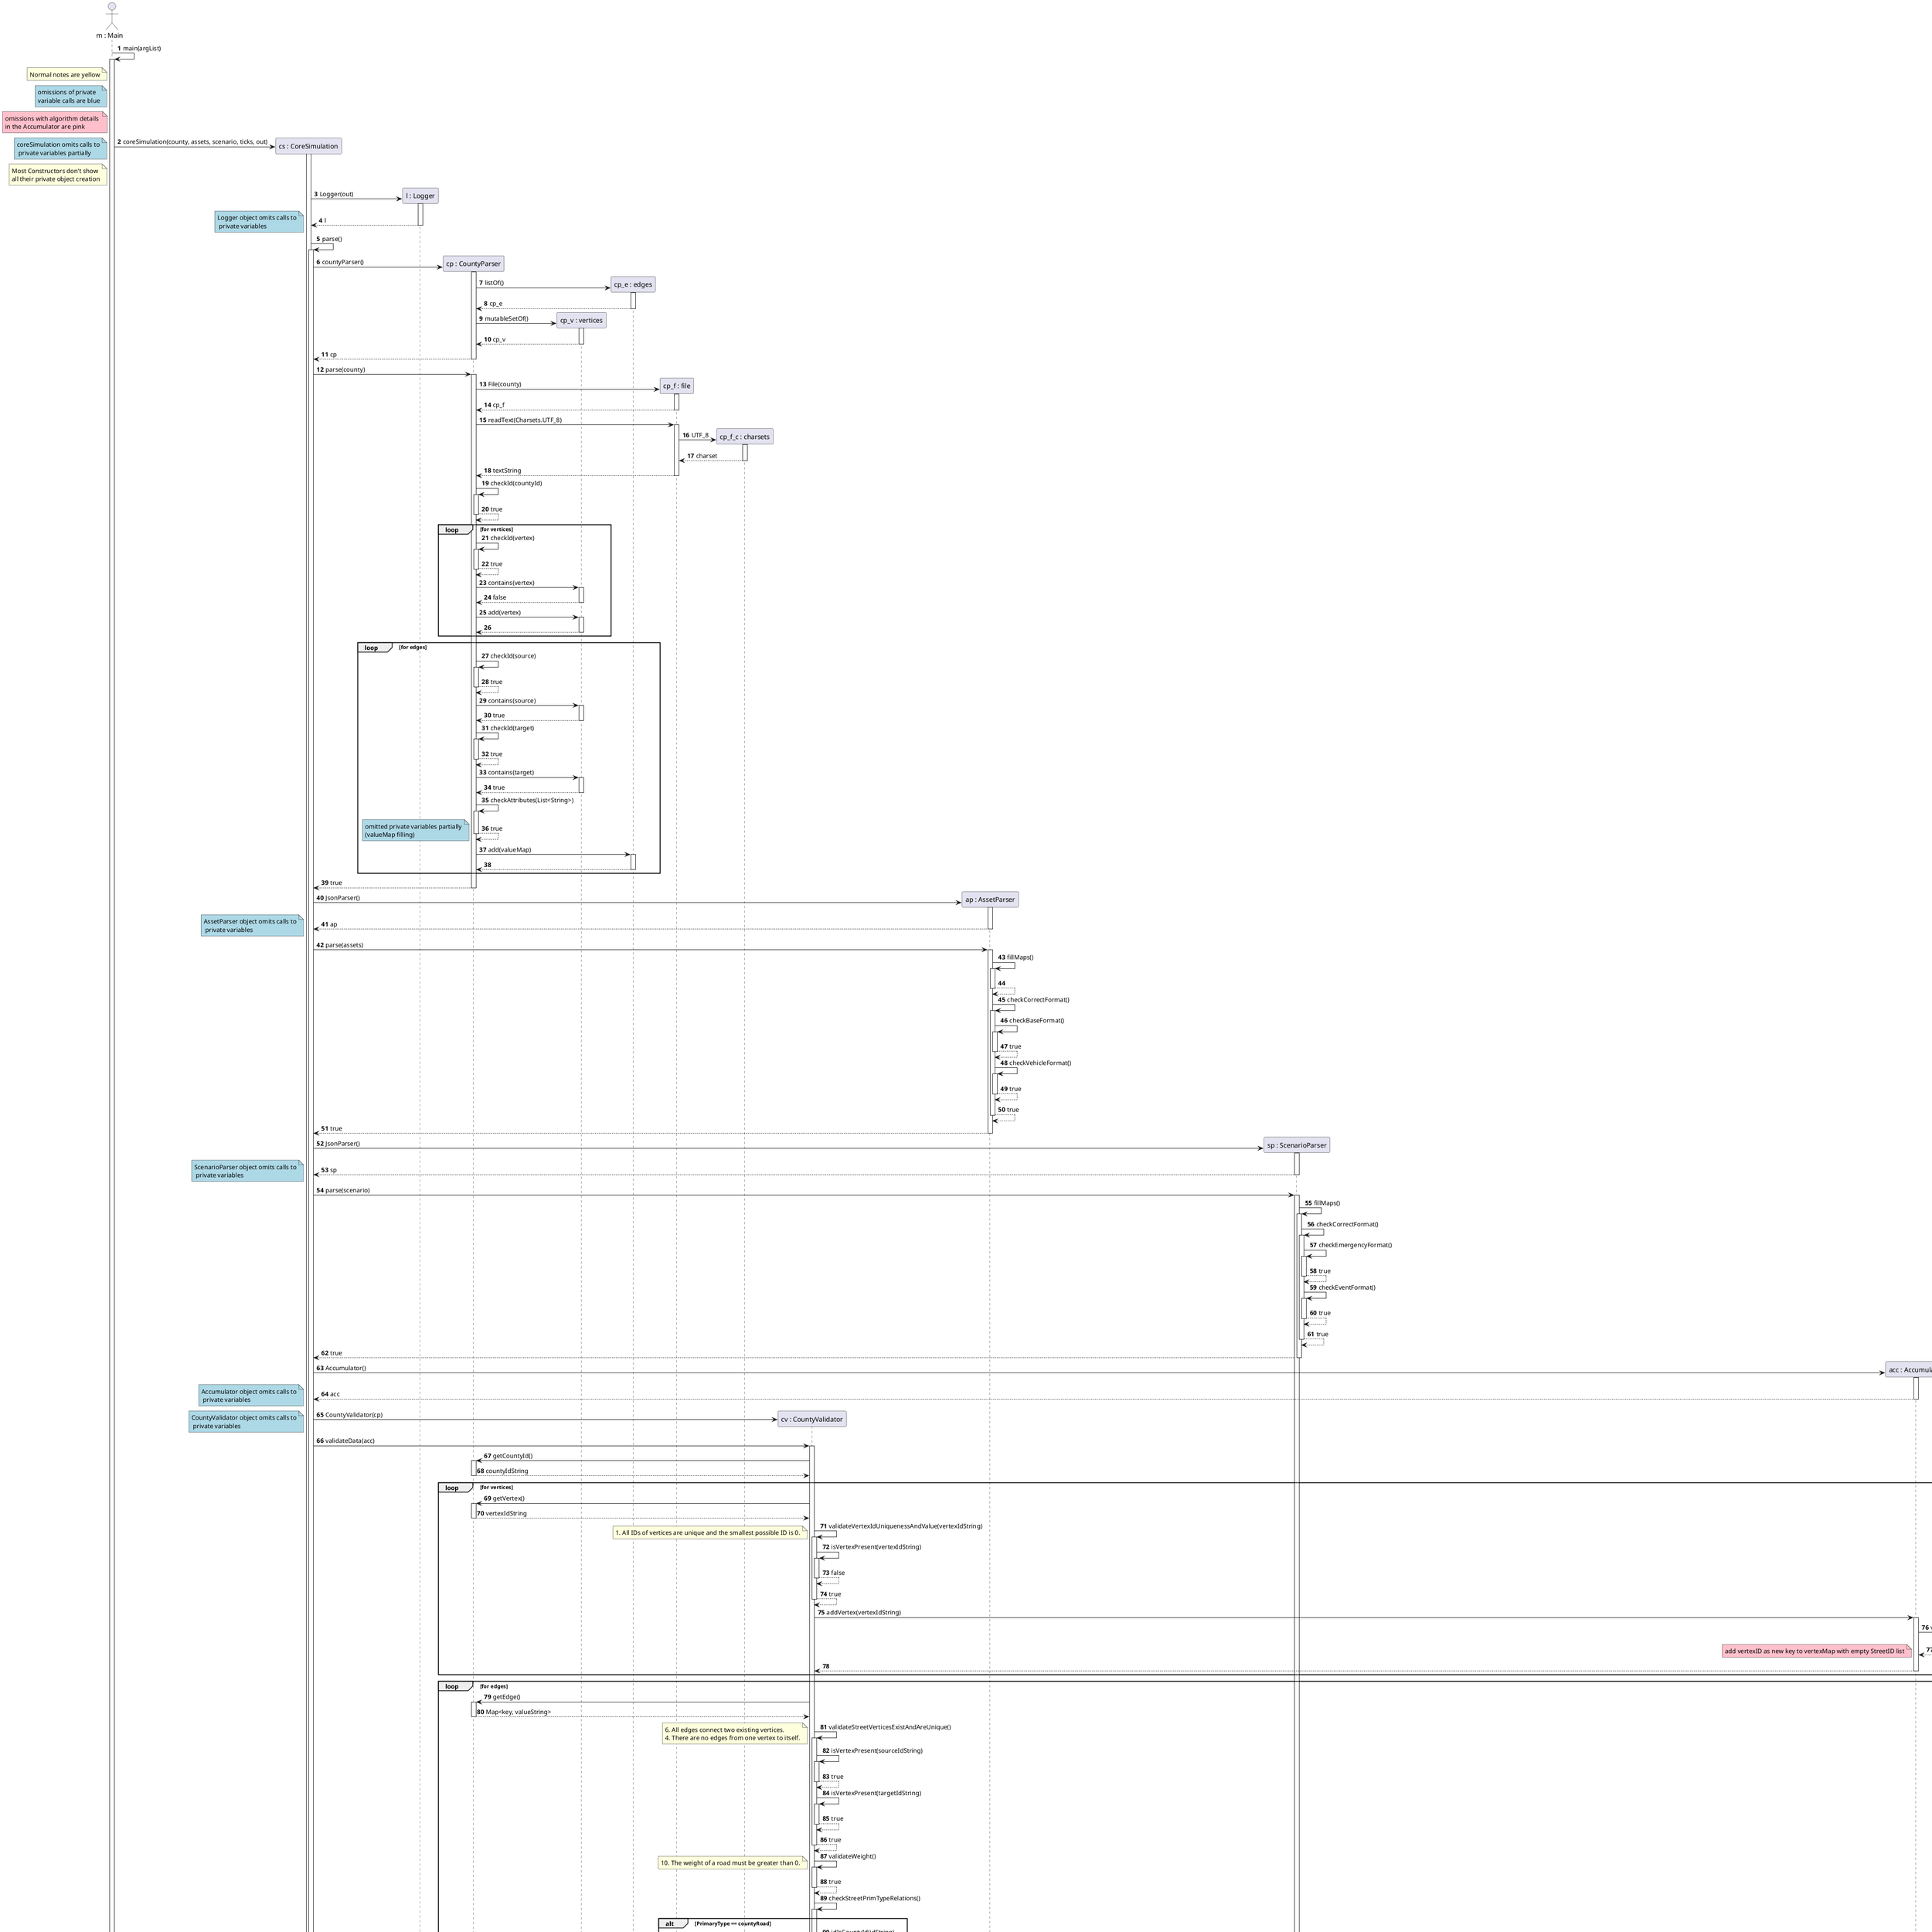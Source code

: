 @startuml

autoactivate on
autonumber

/'Define participants'/
actor "m : Main " as m
participant "cs : CoreSimulation" as cs
participant "l : Logger" as l

participant "cp : CountyParser" as cp
participant "cp_v : vertices" as cp_v
participant "cp_e : edges" as cp_e
participant "cp_f : file" as cp_f
participant "cp_f_c : charsets" as cp_f_c
participant "cv : CountyValidator" as cv

participant "ap : AssetParser" as ap
participant "sv : StationValidator" as sv

participant "vv : VehicleValidator" as vv

participant "sp : ScenarioParser" as sp
participant "emv : EmergencyValidator" as emv
participant "emv_ce : currentEmergency" as emv_ce
participant "emv_ei : emergencyIds" as emv_ei
participant "evv : EventValidator" as evv

participant "acc : Accumulator" as acc
participant "cou : County" as cou
participant "f : Finder" as f
participant "emc : EMC" as emc

participant "rf_a : AccidentRequirementFactory" as rf_a
participant "rf_c : CrimeRequirementFactory" as rf_c
participant "rf_m : MedicalRequirementFactory" as rf_m
participant "rf_f : FireRequirementFactory" as rf_f


m -> m: main(argList)
note left of m: Normal notes are yellow
note left of m #LightBlue: omissions of private \nvariable calls are blue
note left of m #Pink: omissions with algorithm details \nin the Accumulator are pink
m -> cs **: coreSimulation(county, assets, scenario, ticks, out)
activate cs
note left#LightBlue: coreSimulation omits calls to\n private variables partially
note left of m: Most Constructors don't show \nall their private object creation
/'create logger'/
cs -> l**: Logger(out)
activate l
l --> cs: l
deactivate l
note left#LightBlue: Logger object omits calls to\n private variables

/'start parsing'/
cs -> cs: parse()

/'invoke a DOT Parser for CountyFile'/
cs -> cp **: countyParser()
activate cp
cp -> cp_e**: listOf()
activate cp_e
cp_e --> cp: cp_e
deactivate cp_e
cp -> cp_v**: mutableSetOf()
activate cp_v
cp_v --> cp: cp_v
deactivate cp_v
cp --> cs: cp
deactivate cp
cs -> cp: parse(county)
cp -> cp_f**: File(county)
activate cp_f
cp_f --> cp: cp_f
deactivate cp_f
cp -> cp_f: readText(Charsets.UTF_8)
cp_f -> cp_f_c**: UTF_8
activate cp_f_c
cp_f_c --> cp_f: charset
deactivate cp_f_c
cp_f --> cp: textString
cp -> cp: checkId(countyId)
cp --> cp: true
loop for vertices
cp -> cp: checkId(vertex)
cp --> cp: true
cp -> cp_v: contains(vertex)
cp_v --> cp: false
cp -> cp_v: add(vertex)
cp_v --> cp:
end
loop for edges
cp -> cp: checkId(source)
cp --> cp: true
cp -> cp_v: contains(source)
cp_v --> cp: true
cp -> cp: checkId(target)
cp --> cp: true
cp -> cp_v: contains(target)
cp_v --> cp: true
cp -> cp: checkAttributes(List<String>)
cp --> cp: true
note left#LightBlue: omitted private variables partially\n(valueMap filling)
cp -> cp_e: add(valueMap)
cp_e --> cp:
end
cp --> cs: true
/'
    class CountyParser {
        -countyId: String
        -vertices: List<Int>
        -edges: List<Map<String, String>>
        +parse(String filepath): Boolean
        -checkId(String id): Boolean
        -checkAttributes(String attr): Boolean
        +getVertex(): Int?
        +getEdge(): Map<String, String>?
        +getCountyId(): String
    }
'/

/'invoke a JSON parser for the AssetFile'/
cs -> ap**: JsonParser()
activate ap
ap --> cs: ap
deactivate ap
note left#LightBlue: AssetParser object omits calls to\n private variables
cs -> ap: parse(assets)
ap -> ap: fillMaps()
ap --> ap:
ap -> ap: checkCorrectFormat()
ap -> ap: checkBaseFormat()
ap --> ap: true
ap -> ap: checkVehicleFormat()
ap --> ap: true
ap --> ap: true
ap --> cs: true

/'invoke a JSON parser for the ScenarioFile'/
cs -> sp**: JsonParser()
activate sp
sp --> cs: sp
deactivate sp
note left#LightBlue: ScenarioParser object omits calls to\n private variables
cs -> sp: parse(scenario)
sp -> sp: fillMaps()
sp -> sp: checkCorrectFormat()
sp -> sp: checkEmergencyFormat()
sp --> sp: true
sp -> sp: checkEventFormat()
sp --> sp: true
sp --> sp: true
sp --> cs: true
/'
    class JsonParser {
        -arrayMap: Map<String, Array<JsonObject>>
        -currentKey: String?
        -indexMap: Map<String, Int>
        +parse(String filepath): Boolean
        +loadNext(String arrayNameString)
        +isValuePresent(String valueKey): Boolean
        +getValue(String valueKey): Unit
        +getCurrentIndex(): Int
        -fillMaps()
    }
'/


/'invoke a Accumulator'/
cs -> acc**: Accumulator()
activate acc
acc --> cs: acc
deactivate acc
note left#LightBlue: Accumulator object omits calls to\n private variables


/'Validate CountyFile'/
/'- run validate function'/
cs -> cv**: CountyValidator(cp)
note left#LightBlue: CountyValidator object omits calls to\n private variables
cs -> cv: validateData(acc)
cv -> cp: getCountyId()
cp --> cv: countyIdString
loop for vertices
cv -> cp: getVertex()
cp --> cv: vertexIdString
cv -> cv: validateVertexIdUniquenessAndValue(vertexIdString)
note left: 1. All IDs of vertices are unique and the smallest possible ID is 0.
cv -> cv: isVertexPresent(vertexIdString)
cv --> cv: false
cv --> cv: true
cv -> acc: addVertex(vertexIdString)
acc -> vertexID**: vertexID(vertexIdString)
activate vertexID
vertexID --> acc: vertexID
deactivate vertexID
note left #Pink: add vertexID as new key to vertexMap with empty StreetID list
acc --> cv:
end
loop for edges
cv -> cp: getEdge()
cp --> cv: Map<key, valueString>
cv -> cv: validateStreetVerticesExistAndAreUnique()
note left: 6. All edges connect two existing vertices.\n4. There are no edges from one vertex to itself.
cv -> cv: isVertexPresent(sourceIdString)
cv --> cv: true
cv -> cv: isVertexPresent(targetIdString)
cv --> cv: true
cv --> cv: true
cv -> cv: validateWeight()
note left: 10. The weight of a road must be greater than 0.
cv --> cv: true
cv -> cv: checkStreetPrimTypeRelations()
alt PrimaryType == countyRoad
cv -> cv: idIsCountyId(idString)
cv --> cv: true
else PrimareType == sideStreet OR mainStreet
cv -> cv: idIsCountyId(idString)
note left: 13. No village name is equal to a county name.
cv --> cv: false
end
cv --> cv: true
cv -> cv: validateHeight()
note left: 11. The height of a road is at least 1.\n12. The height of a tunnel is at most 3.
cv --> cv: true
cv -> cv: doesRoadExistInVillage(roadIdString, villageIdString)
note left: 3. The road name is unique within a village.
cv --> cv: false
cv -> acc: addStreet(Map<key, valueString>)
acc -> streetID**: StreetID(source, target)
activate streetID
streetID --> acc: streetID
deactivate streetID
acc -> sourceID**: VertexID(source)
activate sourceID
sourceID --> acc: sourceID
deactivate sourceID
acc -> targetID**: VertexID(target)
activate targetID
targetID --> acc: targetID
deactivate targetID
acc -> primaryType**: StreetPrimaryType.???
activate primaryType
primaryType --> acc: primaryType
deactivate primaryType
note left #Pink: look up which street type and convert to enum
acc -> secondaryType**: StreetSecondaryType.???
activate secondaryType
secondaryType --> acc: secondaryType
deactivate secondaryType
acc -> street**: Street(streetID, sourceID, targetID, weight, name, height, primaryType, secondaryType)
activate street
street --> acc: street
deactivate street
note left #Pink: add streetID as new key to streetMap with street as value\nadd streetID to source and target Lists in vertexMap \nadd streetID to village map List for corresponding village key
acc --> cv:
end
cv -> cv: checkSideStreetFulfilled()
note left: 9. There is at least one sideStreet on the map.
cv --> cv: true
cv -> cv: areVerticesUniqueToVillage()
note left: 7. All edges connected to the same vertex belong to the same village or are a countyRoad.
cv --> cv: true
cv -> cv: verticesAreInterconnected()
note left: 2. Each vertex is connected to at least one other vertex.
cv --> cv: true
cv -> cv: noDoubleEdging()
note left: 5. There is at most one edge between two vertices.
cv --> cv: true
cv -> cv: eachVillageHasMainStreet()
note left: 8. Each village has at least one road with type mainStreet.
cv --> cv: true
/'
'/

cv --> cs: acc
cs -> l: initInfo(county, true)
l --> cs:

/'Validate AssetFile'/
/'  -parser: JsonParser
            +validateData(Accumulator sb): Accumulator
            -validateIdAndUniqueness()
            -validateId()
            -validateType()
            -validateStaff()
            -validateDoctors()
            -validateDogs()
            -validateLocation()
            -createStation(): BaseStation'/
/'- run validate funciton'/

cs -> sv**: StationValidator(ap)

cs -> sv: ValidateData(acc)
loop for Stations
sv -> sv: setCurrentStationEmpty()
sv --> sv
note left #LightBlue: We assume we already have list of StationIds and an empty BaseStation object
sv -> ap: loadNext("Station")
ap -->sv
sv -> sv : validateId()
sv -> ap: getValue("ID")
ap --> sv: baseId
sv --> sv: true
sv -> sv : validateStaff()
sv -> ap: getValue("staff")
ap --> sv: staff
sv --> sv: true
sv -> sv : validateType()
sv -> ap: getValue("type")
ap --> sv: baseType
sv --> sv: true
sv -> sv : validateDogs()
alt type == POLICE_STATION
sv -> ap: getValue("dogs")
ap --> sv: dogs
else
sv -> ap: getValue("dogs")
 ap -->sv :null
end
sv --> sv:true
sv -> sv: validateDoctors()
alt type == HOSPITAL
sv -> ap: getValue("doctors")
ap --> sv: doctors
else
sv -> ap: getValue("doctors")
ap --> sv: null
end
sv --> sv: true
sv -> sv: validateLocation()
sv -> ap: getValue("location")
ap --> sv: vertexIdString
sv -> acc : validateVertex(vertexIdString)
acc -> vertexIDget**: VertexID(vertexIdString)
activate vertexIDget
vertexIDget --> acc: vertexIDget
deactivate vertexIDget
note left #Pink: check that vertex exists in vertexMap
acc --> sv: true
sv -->sv : true
sv -> acc: addStation(currentStation)
acc -> stationID**: StationID(baseId)
activate stationID
stationID --> acc: stationID
deactivate stationID
acc -> station**: FireStation OR PoliceStation OR MedicalStation constructor
activate station
station --> acc: station
deactivate station
note left #Pink: determine correct station constructor and call with corresponding args. \ncreate station \nadd station to stationMap with key stationID
acc --> sv

end

sv --> cs: acc
/'- run validate function'/

cs -> vv**: VehicleValidator(ap)


cs -> vv: ValidateData(acc)


loop for Vehicles
vv -> vv: setCurrentVehicleEmpty()
vv --> vv
vv -> ap : loadNext("Vehicle")
ap --> vv
vv -> vv: validateIdCorrectAndUnique()
vv -> ap: getValue("id")
ap --> vv: vehicleIdInt
vv -> vv: isVehiclePresent()
vv --> vv: false
vv --> vv: true
vv -> vv: validateVehicleType()
vv -> ap: getValue("vehicleType")
ap --> vv: vehicleTypeString
vv --> vv: true
vv -> vv: validateStaffCapacity()
vv -> ap: getValue("staffCapacity")
ap --> vv: staffCapInt
vv --> vv: true
vv -> vv: validateBaseExists()
vv -> ap: getValue("baseId")
ap --> vv: baseIdInt
vv -> acc: checkBase(baseIdInt, staffCapInt, vehicleTypeString)
acc -> baseIDcheck**: BaseID(baseIdInt)
activate baseIDcheck
baseIDcheck --> acc: baseIDcheck
deactivate baseIDcheck
note left #Pink: look up base in baseMap \ncheck that staffCapInt ≤ staff \ncheck that the station class is correct for corresponding vehicleTypeString
acc --> vv: true
vv --> vv: true

vv -> vv: validateVehicleHeight()
vv -> ap: getValue("vehicleHeight")
ap --> vv:
vv --> vv: true

vv-> vv: validateSpecialStaff()
alt type == K9_POLICE_CAR OR EMERGENCY_DOCTOR_CAR
vv -> acc: checkSpecialStaffPresent(baseIdInt)
acc -> baseIDSpSt**: BaseID(baseIdInt)
activate baseIDSpSt
baseIDSpSt --> acc: baseIDSpSt
deactivate baseIDSpSt
note left #Pink: look up base in baseMap \ncheck that doctors or k9s are present
acc --> vv: true
end
vv--> vv: true

vv-> vv: validateCriminalCapacity()
alt type == POLICE_CAR
vv -> ap: getValue("criminalCapacity")
ap --> vv: criminalCapInt
else else
vv -> ap: isValuePresent("criminalCapacity")
ap --> vv: false
end
vv -->vv:true

vv-> vv: validateWaterCapacity()
alt type == FIRE_TRUCK_WATER
vv -> ap: getValue("waterCapacity")
ap --> vv: waterCapInt
else else
vv -> ap: isValuePresent("waterCapacity")
ap --> vv: false
end
vv -->vv:true

vv-> vv: validateLadderLength()
alt type == FIRE_TRUCK_LADDER
vv -> ap: getValue("ladderLength")
ap --> vv: ladderLenInt
else else
vv -> ap: isValuePresent("ladderLength")
ap --> vv: false
end
vv -->vv:true

vv -> acc: addVehicle(currentVehicle)
acc -> vehicleID**: VehicleID(idInt)
activate vehicleID
vehicleID --> acc: vehicleID
deactivate vehicleID
acc -> vehicleState**: VehicleState.AVAILABLE
activate vehicleState
vehicleState --> acc: vehicleState
deactivate vehicleState
acc -> vehicleType**: PoliceVehicleType.??? OR FireVehicleType.??? OR MedicalVehicleType.???
activate vehicleType
vehicleType --> acc: vehicleType
deactivate vehicleType
acc -> vehicle**: PoliceVehicle OR FireVehicle OR MedicalVehicle
activate vehicle
vehicle --> acc: vehicle
deactivate vehicle
note left #Pink: determine correct vehicle type \ndetermine correct vehicle constructor based on type \ncreate vehicle \nadd vehicle to vehicleMap with key vehicleID
acc -->vv
end
vv --> cs: acc
cs -> l: initInfo(assets, true)
l --> cs:
/'Validate ScenarioFile'/
/'- run validate function'/
cs -> emv**: EmergencyValidator(sp)
activate emv
emv -> emv_ei**: mutableSetOf()
emv -> emv_ce**: mapOf()
deactivate emv

cs -> emv: ValidateData(acc)
loop for emergencies
emv -> emv: setCurrentEmergencyEmpty()
emv -> emv_ce: putAll(setOf(\n"id" to Null, \n"tick" to Null, \n"emergencyType" to Null, \n"severity" to Null, \n"handleTime" to Null, "maxDuration" to Null, \n"roadName" to Null, \n"village" to Null\n))
emv_ce --> emv
emv -> sp: loadNext("Emergency")
sp --> emv:
emv --> emv:
emv -> emv: validateId()
emv -> sp: getValue("id")
sp --> emv: idInteger
emv -> emv_ei: contains(idInteger)
emv_ei --> emv: false
emv -> emv_ei: add(idInteger)
emv_ei --> emv:
emv -> emv_ce: put("id", idInteger)
emv_ce --> emv
emv --> emv: true
emv -> emv: validateTick()
emv -> sp: getValue("tick")
sp --> emv: tickInteger
emv -> emv_ce: put("tick", tickInteger)
emv_ce --> emv
emv --> emv: true
emv -> emv: validateEmergencyType()
emv -> sp: getValue("emergencyType")
sp --> emv: typeString
emv -> emv_ce: put("emergencyType", typeString)
emv_ce --> emv
emv --> emv: true
emv -> emv: validateSeverity()
emv -> sp: getValue("severity")
sp --> emv: severityInteger
emv -> emv_ce: put("severity", severityInteger)
emv_ce --> emv
emv --> emv: true
emv -> emv: validateHandleTimeAndMaxDuration()
emv -> sp: getValue("handleTime")
sp --> emv: handleInteger
emv -> sp: getValue("maxDuration")
sp --> emv: durationInteger
emv -> emv_ce: put("handleTime", handleInteger)
emv_ce --> emv
emv -> emv_ce: put("maxDuration", durationInteger)
emv_ce --> emv
emv --> emv: true
emv -> emv: validateRoadAndVillage()
emv -> sp: getValue("roadName")
sp --> emv: roadIdString
emv -> sp: getValue("village")
sp --> emv: villageIdString
emv -> acc: villageWithRoadExists(villageIdString, roadIdString)
acc -> streetIDvil**: StreetID(roadIdString)
activate streetIDvil
streetIDvil --> acc: streetIDvil
deactivate streetIDvil
note left #Pink: look up village in villageMap \ncheck if streetIdvil in MutableSet
acc --> emv: true
emv -> emv_ce: put("roadName", roadIdString)
emv_ce --> emv
emv -> emv_ce: put("village", villageIdString)
emv_ce --> emv
emv --> emv: true
emv -> acc: addEmergency(emc_ce)
acc -> emergencyID**: EmergencyID(idInteger)
activate emergencyID
emergencyID --> acc: emergencyID
deactivate emergencyID
acc -> emergencySeverity**: EmergencySeverity.???
activate emergencySeverity
emergencySeverity --> acc: emergencySeverity
deactivate emergencySeverity
acc -> emergencyType**: EmergencyType.???
activate emergencyType
emergencyType --> acc: emergencyType
deactivate emergencyType
note left #Pink: an example, of which factory method could be called
alt EmergencyType == FIRE
alt EmergencySeverity == LOW
acc -> rf_f: createLowSeverityRequirement()
rf_f -> requirement**: Requirement(police: List<PoliceVehicleType, fire: List<FireVehicleType>, medical: List<MedicalVehicleType>, ladderLength: Int, criminals: Int, patients: Int, water: Int)
activate requirement
requirement --> rf_f: requirement
deactivate requirement
rf_f --> acc: requirement
else EmergencySeverity == MEDIUM
else EmergencySeverity == HIGH
end
else EmergencyType == ACCIDENT
else EmergencyType == CRIME
else EmergencyType == MEDICAL
end
acc -> emergency**: Emergency(id: EmergencyID, street: StreetID, tickInteger, handleInteger, durationInteger, emergencySeverity, emergencyType, requirement)
activate emergency
emergency --> acc: emergency
deactivate emergency
note left #Pink: create correct emergencySeverity based off severityInteger \ncreate correct emergencyType based off typeString \nget correct RequirementFactory based off emergenyType \ncall correct method from factory based off emergencySeverity \nget requirement back \nlook up streetID in VillageMap with villageIdString and roadIdString \ncreate emergency \nadd emergency to List in emergencyTickMap at corresponding tick
acc --> emv:
end
emv --> cs: acc
/'
    class EmergencyValidator {
        -parser: JsonParser
        -currentEmergency: Map<String, String>?
        -emergencyIds: MutableSet<Int>
        +validateData(Accumulator sb): Accumulator
        -setCurrentEmergencyEmpty()
        -validateId(): Boolean
        -validateTick(): Boolean
        -validateEmergencyType()
        -validateSeverity()
        -validateHandleTimeAndMaxDuration()
        -validateRoadAndVillage()
    }
'/

/'- run validate function'/
cs -> evv**: EventValidator(sp)
note left#LightBlue: EventValidator object omits calls to\n private variables
cs -> evv: ValidateData(acc)
loop for events
evv -> evv: setCurrentEventEmpty()
evv --> evv:
evv -> sp: loadNext("Event")
sp --> evv:
evv -> evv: validateId()
evv -> sp: getValue("id")
sp --> evv: idInt
evv --> evv: true
evv -> evv: validateType()
evv -> sp: getValue("type")
sp --> evv: typeString
evv --> evv: true
evv -> evv: validateTick()
evv -> sp: getValue("tick")
sp --> evv: tickInt
evv --> evv: true
evv -> evv: validateDuration()
evv -> sp: getValue("duration")
sp --> evv: durationInt
evv --> evv: true
evv -> evv: validateFactor()
alt type == RUSH_HOUR OR TRAFFIC_JAM OR CONSTRUCTION_SITE
evv -> sp: getValue("factor")
sp --> evv: factorInt
else else
evv -> sp: isValuePresent("factor")
sp --> evv: false
end
evv --> evv: true
evv -> evv: validateRoadTypes()
alt type == RUSH_HOUR
evv -> sp: getValue("roadTypes")
sp --> evv: ListOfRoadTypeStrings
else else
evv -> sp: isValuePresent("roadTypes")
sp --> evv: false
end
evv --> evv: true
evv -> evv: validateOneWayStreet()
alt type == CONSTRUCTION_SITE
evv -> sp: getValue("oneWayStreet")
sp --> evv: oneWayBoolean
else else
evv -> sp: isValuePresent("oneWayStreet")
sp --> evv: false
end
evv --> evv: true
evv -> evv: validateVehicleId()
alt type == VEHICLE_UNAVAILABLE
evv -> sp: getValue("VehicleID")
sp --> evv: vehicleIdInt
evv -> acc: vehicleWithIdExists(vehicleIdInt)
acc -> vehicleIdExists**: VehicleID(vehicleIdInt)
activate vehicleIdExists
vehicleIdExists --> acc: vehicleIdExists
deactivate vehicleIdExists
note left #Pink: look up vehicle in vehicleMap \ncheck that vehicle is present
acc --> evv: true
else else
evv -> sp: isValuePresent("VehicleID")
sp --> evv: false
end
evv --> evv: true
evv -> evv: validateSourceTarget()
alt type == TRAFFIC_JAM OR CONSTRUCTION_SITE OR ROAD_CLOSURE
evv -> sp: getValue("source")
sp --> evv: sourceIdString
evv -> sp: getValue("target")
sp --> evv: targetIdString
evv -> acc: streetWithSourceTargetExists(sourceIdInt, targetIdInt)
acc -> vertexIDSource**: VertexID(sourceIdString)
activate vertexIDSource
vertexIDSource --> acc: vertexIDSource
deactivate vertexIDSource
acc -> vertexIDTarget**: VertexID(targetIdString)
activate vertexIDTarget
vertexIDTarget --> acc: vertexIDTarget
deactivate vertexIDTarget
note left #Pink: look up vertexIDSource and vertexIDTarget in vertexMap\ncheck that they share one StreetID in their street lists
acc --> evv: true
else else
evv -> sp: isValuePresent("source")
sp --> evv: false
evv -> sp: isValuePresent("target")
sp --> evv: false
end
evv --> evv: true
evv -> acc: addEvent(currentEvent)
acc -> eventID**: EventID(idInt)
activate eventID
eventID --> acc: eventID
deactivate eventID
acc -> event**: RoadClosureEvent OR TrafficJamEvent OR ConstructionSiteEvent OR VehicleUnavailableEvent OR RushHourEvent
activate event
event --> acc: event
deactivate event
note left #Pink: determine correct event constructor based on typeString \ncreate event (if necessary first create different IDs) \nadd event to List in eventTickMap at corresponding tick
acc --> evv:
end
evv --> cs: acc
/'
    class EventValidator {
        -parser: JsonParser
        -currentEvent: Map<String, String>?
        -eventIds: MutableSet<Int>
        +validateData(Accumulator sb): Accumulator
        -setCurrentEventEmpty()
        -validateId(): Boolean
        -validateType(): Boolean
        -validateTick(): Boolean
        -validateDuration(): Boolean
        -validateRoadTypes(): Boolean
        -validateFactor(): Boolean
        -validateOneWayStreet(): Boolean
        -validateSourceTarget(): Boolean
        -validateVehicleId(): Boolean
    }
'/

cs --> cs: acc
cs -> l: initInfo(scenario, true)
l --> cs:

/'create sim objects'/
cs -> cs: createSimulationObjects(acc)
cs -> acc: getEmergencyTickMap()
acc --> cs: Map<Int, List<Emergency>>
note left #Pink: Order Lists in emergenyTickMap by ID and return map
cs -> acc: getEventTickMap()
acc --> cs: Map<Int, List<Event>>
cs -> acc: getVehicleMap()
acc --> cs: Map<VehicleID, Vehicle>
cs -> acc: getVehicleIdToStationId()
acc --> cs: Map<VehicleID, StationID>
note left #Pink: Order Lists in eventTickMap by ID and return map
cs -> acc: getCounty()
acc -> cou**: County(List<Vertex>, List<Street>, List<BaseStation>)
activate cou
cou --> acc: cou
deactivate cou
note left #Pink: 3 Lists are extracted from respective maps
acc --> cs: cou
cs -> f**: Finder(cou)
activate f
f --> cs: f
deactivate f
cs -> emc**: EMC(Map<Int, List<Emergency>>, Map<Int, List<Event>>, Map<VehicleID, StationID>, Map<VehicleID, Vehicle>)
activate emc
emc --> cs: emc
deactivate emc

cs -> emergencyPhase**: EmergencyPhase(emc, l, f)
activate emergencyPhase
emergencyPhase --> cs: emergencyPhase
deactivate emergencyPhase
cs -> planningPhase**: PlanningPhase(emc, l, f)
activate planningPhase
planningPhase --> cs: planningPhase
deactivate planningPhase
cs -> allocationPhase**: AllocationPhase(emc, l, f)
activate allocationPhase
allocationPhase --> cs: allocationPhase
deactivate allocationPhase
cs -> requestPhase**: RequestPhase(emc, l, f)
activate requestPhase
requestPhase --> cs: requestPhase
deactivate requestPhase
cs -> updatePhase**: UpdatePhase(emc, l, f)
activate updatePhase
updatePhase --> cs: updatePhase
deactivate updatePhase

cs --> cs: true
cs --> m: cs

m -> cs: run()

@enduml